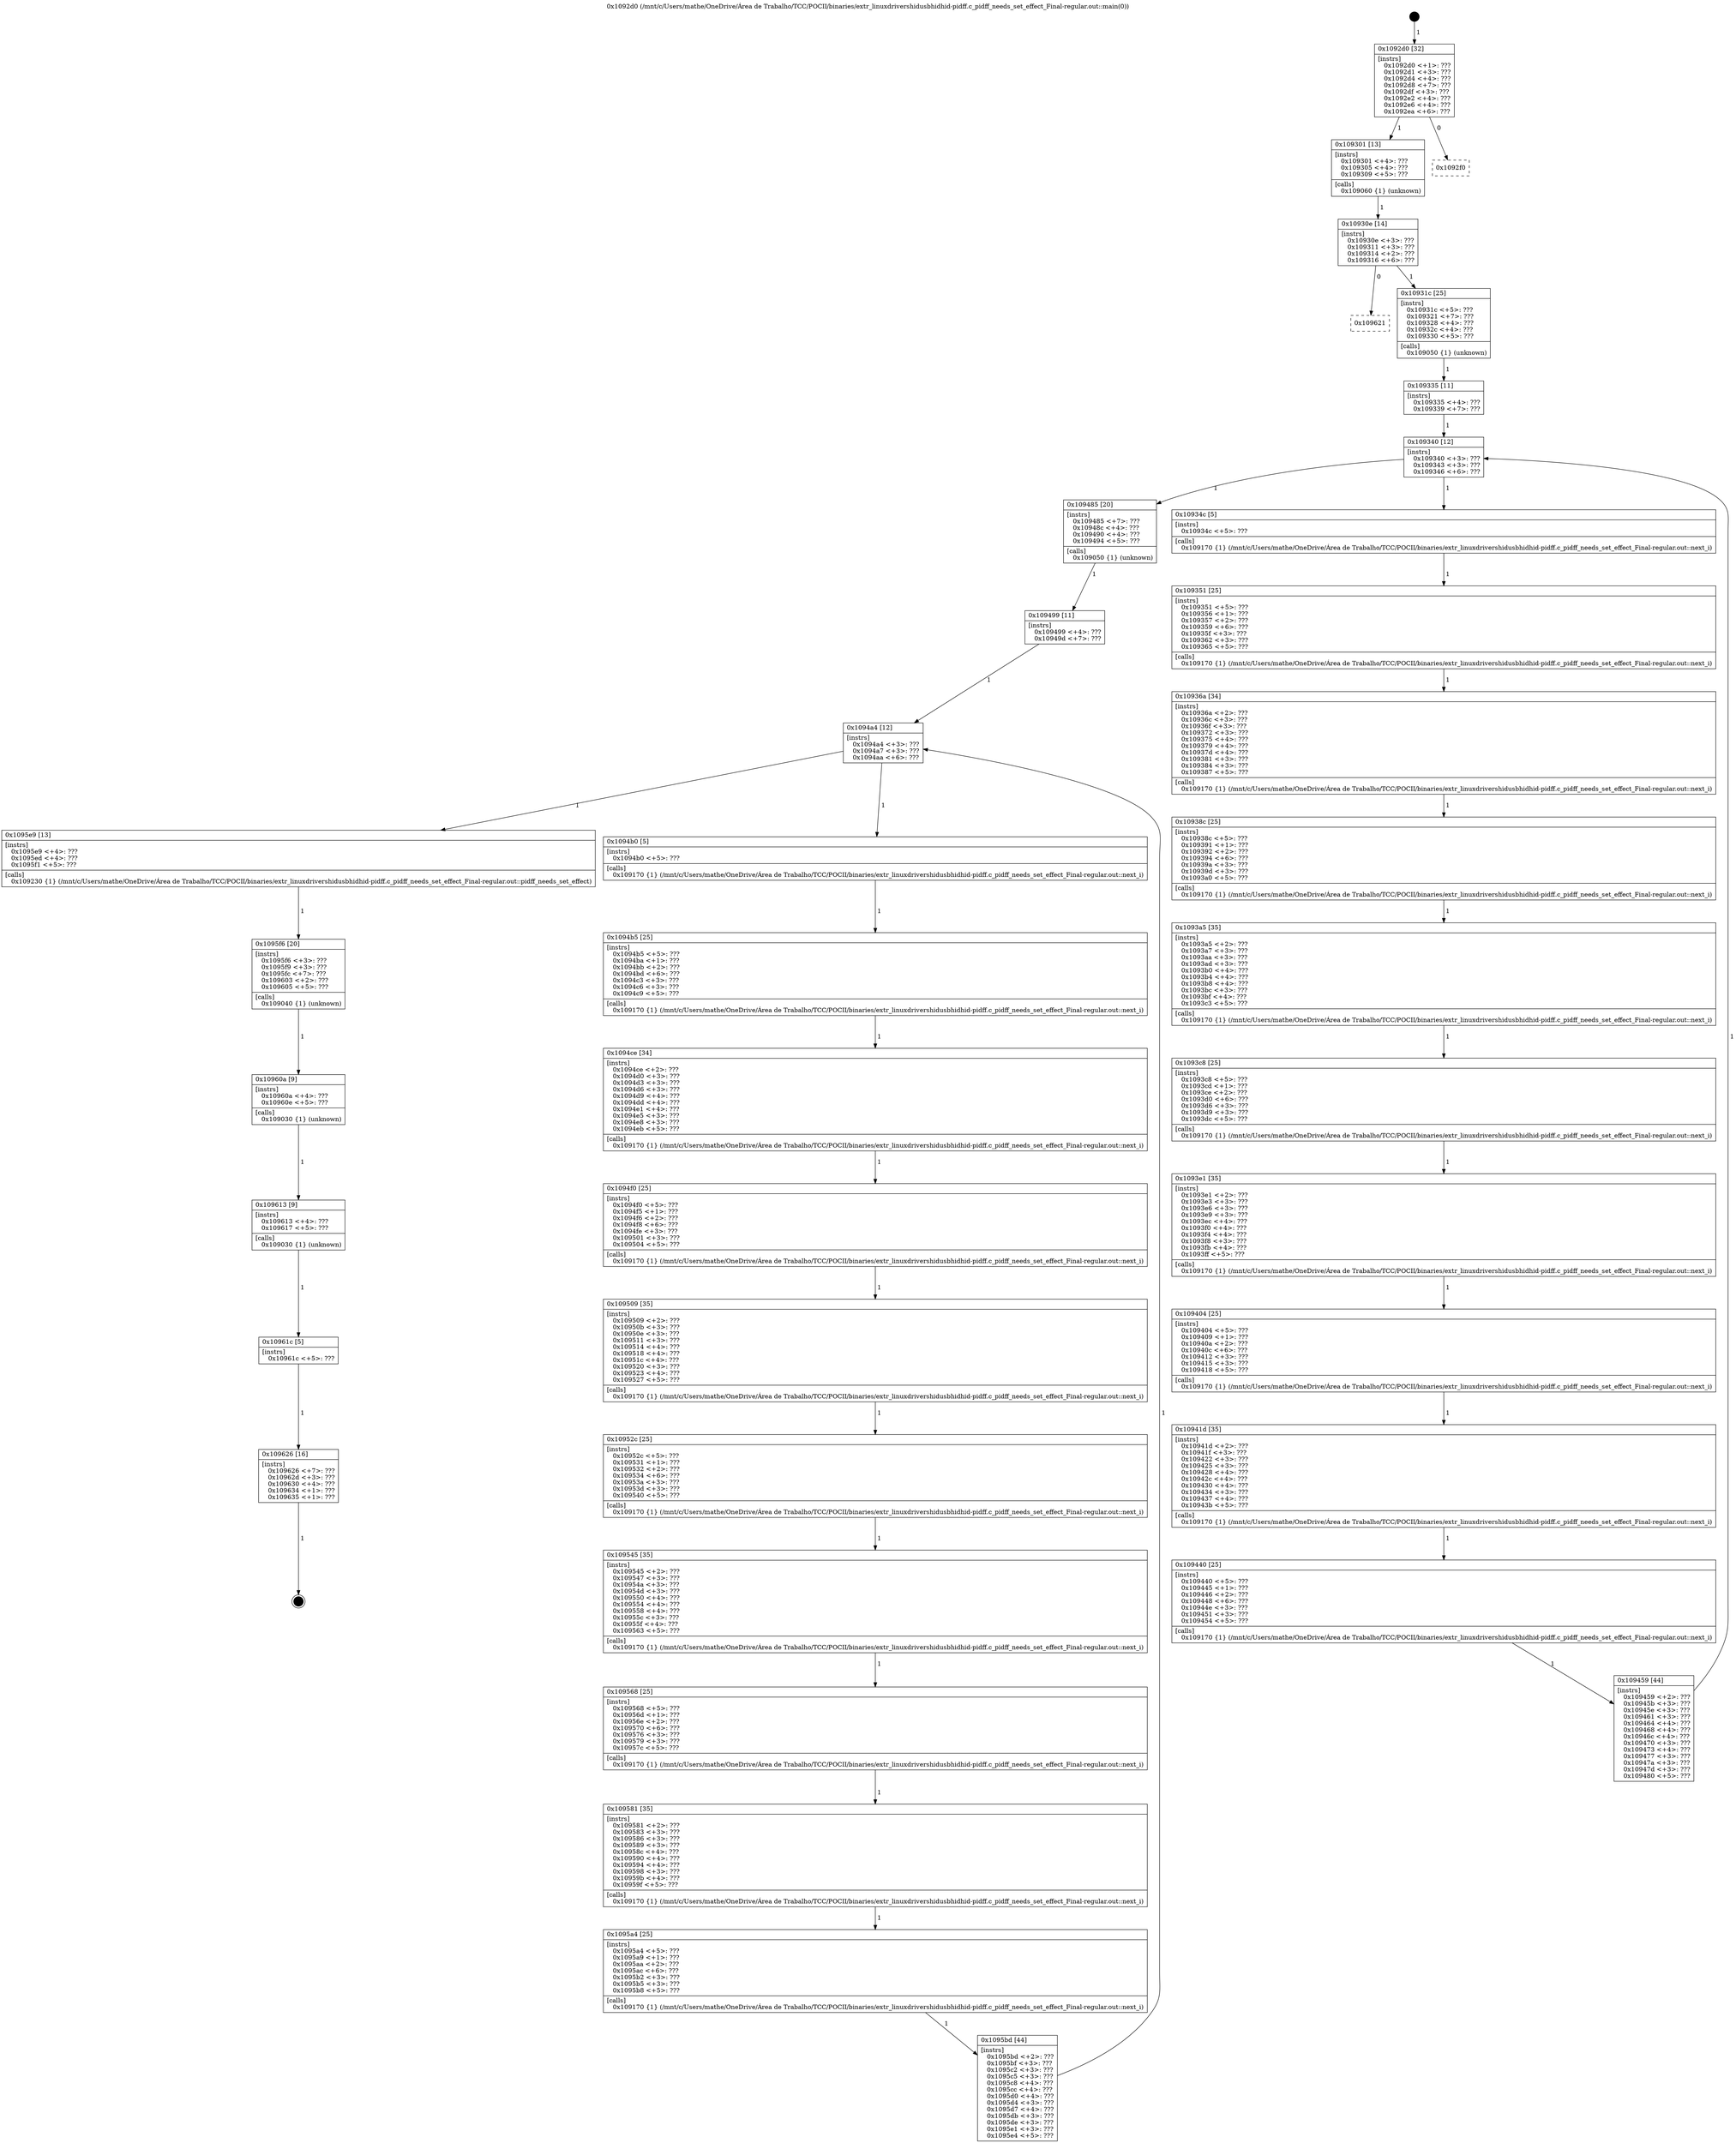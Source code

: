 digraph "0x1092d0" {
  label = "0x1092d0 (/mnt/c/Users/mathe/OneDrive/Área de Trabalho/TCC/POCII/binaries/extr_linuxdrivershidusbhidhid-pidff.c_pidff_needs_set_effect_Final-regular.out::main(0))"
  labelloc = "t"
  node[shape=record]

  Entry [label="",width=0.3,height=0.3,shape=circle,fillcolor=black,style=filled]
  "0x1092d0" [label="{
     0x1092d0 [32]\l
     | [instrs]\l
     &nbsp;&nbsp;0x1092d0 \<+1\>: ???\l
     &nbsp;&nbsp;0x1092d1 \<+3\>: ???\l
     &nbsp;&nbsp;0x1092d4 \<+4\>: ???\l
     &nbsp;&nbsp;0x1092d8 \<+7\>: ???\l
     &nbsp;&nbsp;0x1092df \<+3\>: ???\l
     &nbsp;&nbsp;0x1092e2 \<+4\>: ???\l
     &nbsp;&nbsp;0x1092e6 \<+4\>: ???\l
     &nbsp;&nbsp;0x1092ea \<+6\>: ???\l
  }"]
  "0x109301" [label="{
     0x109301 [13]\l
     | [instrs]\l
     &nbsp;&nbsp;0x109301 \<+4\>: ???\l
     &nbsp;&nbsp;0x109305 \<+4\>: ???\l
     &nbsp;&nbsp;0x109309 \<+5\>: ???\l
     | [calls]\l
     &nbsp;&nbsp;0x109060 \{1\} (unknown)\l
  }"]
  "0x1092f0" [label="{
     0x1092f0\l
  }", style=dashed]
  "0x10930e" [label="{
     0x10930e [14]\l
     | [instrs]\l
     &nbsp;&nbsp;0x10930e \<+3\>: ???\l
     &nbsp;&nbsp;0x109311 \<+3\>: ???\l
     &nbsp;&nbsp;0x109314 \<+2\>: ???\l
     &nbsp;&nbsp;0x109316 \<+6\>: ???\l
  }"]
  "0x109621" [label="{
     0x109621\l
  }", style=dashed]
  "0x10931c" [label="{
     0x10931c [25]\l
     | [instrs]\l
     &nbsp;&nbsp;0x10931c \<+5\>: ???\l
     &nbsp;&nbsp;0x109321 \<+7\>: ???\l
     &nbsp;&nbsp;0x109328 \<+4\>: ???\l
     &nbsp;&nbsp;0x10932c \<+4\>: ???\l
     &nbsp;&nbsp;0x109330 \<+5\>: ???\l
     | [calls]\l
     &nbsp;&nbsp;0x109050 \{1\} (unknown)\l
  }"]
  Exit [label="",width=0.3,height=0.3,shape=circle,fillcolor=black,style=filled,peripheries=2]
  "0x109340" [label="{
     0x109340 [12]\l
     | [instrs]\l
     &nbsp;&nbsp;0x109340 \<+3\>: ???\l
     &nbsp;&nbsp;0x109343 \<+3\>: ???\l
     &nbsp;&nbsp;0x109346 \<+6\>: ???\l
  }"]
  "0x109485" [label="{
     0x109485 [20]\l
     | [instrs]\l
     &nbsp;&nbsp;0x109485 \<+7\>: ???\l
     &nbsp;&nbsp;0x10948c \<+4\>: ???\l
     &nbsp;&nbsp;0x109490 \<+4\>: ???\l
     &nbsp;&nbsp;0x109494 \<+5\>: ???\l
     | [calls]\l
     &nbsp;&nbsp;0x109050 \{1\} (unknown)\l
  }"]
  "0x10934c" [label="{
     0x10934c [5]\l
     | [instrs]\l
     &nbsp;&nbsp;0x10934c \<+5\>: ???\l
     | [calls]\l
     &nbsp;&nbsp;0x109170 \{1\} (/mnt/c/Users/mathe/OneDrive/Área de Trabalho/TCC/POCII/binaries/extr_linuxdrivershidusbhidhid-pidff.c_pidff_needs_set_effect_Final-regular.out::next_i)\l
  }"]
  "0x109351" [label="{
     0x109351 [25]\l
     | [instrs]\l
     &nbsp;&nbsp;0x109351 \<+5\>: ???\l
     &nbsp;&nbsp;0x109356 \<+1\>: ???\l
     &nbsp;&nbsp;0x109357 \<+2\>: ???\l
     &nbsp;&nbsp;0x109359 \<+6\>: ???\l
     &nbsp;&nbsp;0x10935f \<+3\>: ???\l
     &nbsp;&nbsp;0x109362 \<+3\>: ???\l
     &nbsp;&nbsp;0x109365 \<+5\>: ???\l
     | [calls]\l
     &nbsp;&nbsp;0x109170 \{1\} (/mnt/c/Users/mathe/OneDrive/Área de Trabalho/TCC/POCII/binaries/extr_linuxdrivershidusbhidhid-pidff.c_pidff_needs_set_effect_Final-regular.out::next_i)\l
  }"]
  "0x10936a" [label="{
     0x10936a [34]\l
     | [instrs]\l
     &nbsp;&nbsp;0x10936a \<+2\>: ???\l
     &nbsp;&nbsp;0x10936c \<+3\>: ???\l
     &nbsp;&nbsp;0x10936f \<+3\>: ???\l
     &nbsp;&nbsp;0x109372 \<+3\>: ???\l
     &nbsp;&nbsp;0x109375 \<+4\>: ???\l
     &nbsp;&nbsp;0x109379 \<+4\>: ???\l
     &nbsp;&nbsp;0x10937d \<+4\>: ???\l
     &nbsp;&nbsp;0x109381 \<+3\>: ???\l
     &nbsp;&nbsp;0x109384 \<+3\>: ???\l
     &nbsp;&nbsp;0x109387 \<+5\>: ???\l
     | [calls]\l
     &nbsp;&nbsp;0x109170 \{1\} (/mnt/c/Users/mathe/OneDrive/Área de Trabalho/TCC/POCII/binaries/extr_linuxdrivershidusbhidhid-pidff.c_pidff_needs_set_effect_Final-regular.out::next_i)\l
  }"]
  "0x10938c" [label="{
     0x10938c [25]\l
     | [instrs]\l
     &nbsp;&nbsp;0x10938c \<+5\>: ???\l
     &nbsp;&nbsp;0x109391 \<+1\>: ???\l
     &nbsp;&nbsp;0x109392 \<+2\>: ???\l
     &nbsp;&nbsp;0x109394 \<+6\>: ???\l
     &nbsp;&nbsp;0x10939a \<+3\>: ???\l
     &nbsp;&nbsp;0x10939d \<+3\>: ???\l
     &nbsp;&nbsp;0x1093a0 \<+5\>: ???\l
     | [calls]\l
     &nbsp;&nbsp;0x109170 \{1\} (/mnt/c/Users/mathe/OneDrive/Área de Trabalho/TCC/POCII/binaries/extr_linuxdrivershidusbhidhid-pidff.c_pidff_needs_set_effect_Final-regular.out::next_i)\l
  }"]
  "0x1093a5" [label="{
     0x1093a5 [35]\l
     | [instrs]\l
     &nbsp;&nbsp;0x1093a5 \<+2\>: ???\l
     &nbsp;&nbsp;0x1093a7 \<+3\>: ???\l
     &nbsp;&nbsp;0x1093aa \<+3\>: ???\l
     &nbsp;&nbsp;0x1093ad \<+3\>: ???\l
     &nbsp;&nbsp;0x1093b0 \<+4\>: ???\l
     &nbsp;&nbsp;0x1093b4 \<+4\>: ???\l
     &nbsp;&nbsp;0x1093b8 \<+4\>: ???\l
     &nbsp;&nbsp;0x1093bc \<+3\>: ???\l
     &nbsp;&nbsp;0x1093bf \<+4\>: ???\l
     &nbsp;&nbsp;0x1093c3 \<+5\>: ???\l
     | [calls]\l
     &nbsp;&nbsp;0x109170 \{1\} (/mnt/c/Users/mathe/OneDrive/Área de Trabalho/TCC/POCII/binaries/extr_linuxdrivershidusbhidhid-pidff.c_pidff_needs_set_effect_Final-regular.out::next_i)\l
  }"]
  "0x1093c8" [label="{
     0x1093c8 [25]\l
     | [instrs]\l
     &nbsp;&nbsp;0x1093c8 \<+5\>: ???\l
     &nbsp;&nbsp;0x1093cd \<+1\>: ???\l
     &nbsp;&nbsp;0x1093ce \<+2\>: ???\l
     &nbsp;&nbsp;0x1093d0 \<+6\>: ???\l
     &nbsp;&nbsp;0x1093d6 \<+3\>: ???\l
     &nbsp;&nbsp;0x1093d9 \<+3\>: ???\l
     &nbsp;&nbsp;0x1093dc \<+5\>: ???\l
     | [calls]\l
     &nbsp;&nbsp;0x109170 \{1\} (/mnt/c/Users/mathe/OneDrive/Área de Trabalho/TCC/POCII/binaries/extr_linuxdrivershidusbhidhid-pidff.c_pidff_needs_set_effect_Final-regular.out::next_i)\l
  }"]
  "0x1093e1" [label="{
     0x1093e1 [35]\l
     | [instrs]\l
     &nbsp;&nbsp;0x1093e1 \<+2\>: ???\l
     &nbsp;&nbsp;0x1093e3 \<+3\>: ???\l
     &nbsp;&nbsp;0x1093e6 \<+3\>: ???\l
     &nbsp;&nbsp;0x1093e9 \<+3\>: ???\l
     &nbsp;&nbsp;0x1093ec \<+4\>: ???\l
     &nbsp;&nbsp;0x1093f0 \<+4\>: ???\l
     &nbsp;&nbsp;0x1093f4 \<+4\>: ???\l
     &nbsp;&nbsp;0x1093f8 \<+3\>: ???\l
     &nbsp;&nbsp;0x1093fb \<+4\>: ???\l
     &nbsp;&nbsp;0x1093ff \<+5\>: ???\l
     | [calls]\l
     &nbsp;&nbsp;0x109170 \{1\} (/mnt/c/Users/mathe/OneDrive/Área de Trabalho/TCC/POCII/binaries/extr_linuxdrivershidusbhidhid-pidff.c_pidff_needs_set_effect_Final-regular.out::next_i)\l
  }"]
  "0x109404" [label="{
     0x109404 [25]\l
     | [instrs]\l
     &nbsp;&nbsp;0x109404 \<+5\>: ???\l
     &nbsp;&nbsp;0x109409 \<+1\>: ???\l
     &nbsp;&nbsp;0x10940a \<+2\>: ???\l
     &nbsp;&nbsp;0x10940c \<+6\>: ???\l
     &nbsp;&nbsp;0x109412 \<+3\>: ???\l
     &nbsp;&nbsp;0x109415 \<+3\>: ???\l
     &nbsp;&nbsp;0x109418 \<+5\>: ???\l
     | [calls]\l
     &nbsp;&nbsp;0x109170 \{1\} (/mnt/c/Users/mathe/OneDrive/Área de Trabalho/TCC/POCII/binaries/extr_linuxdrivershidusbhidhid-pidff.c_pidff_needs_set_effect_Final-regular.out::next_i)\l
  }"]
  "0x10941d" [label="{
     0x10941d [35]\l
     | [instrs]\l
     &nbsp;&nbsp;0x10941d \<+2\>: ???\l
     &nbsp;&nbsp;0x10941f \<+3\>: ???\l
     &nbsp;&nbsp;0x109422 \<+3\>: ???\l
     &nbsp;&nbsp;0x109425 \<+3\>: ???\l
     &nbsp;&nbsp;0x109428 \<+4\>: ???\l
     &nbsp;&nbsp;0x10942c \<+4\>: ???\l
     &nbsp;&nbsp;0x109430 \<+4\>: ???\l
     &nbsp;&nbsp;0x109434 \<+3\>: ???\l
     &nbsp;&nbsp;0x109437 \<+4\>: ???\l
     &nbsp;&nbsp;0x10943b \<+5\>: ???\l
     | [calls]\l
     &nbsp;&nbsp;0x109170 \{1\} (/mnt/c/Users/mathe/OneDrive/Área de Trabalho/TCC/POCII/binaries/extr_linuxdrivershidusbhidhid-pidff.c_pidff_needs_set_effect_Final-regular.out::next_i)\l
  }"]
  "0x109440" [label="{
     0x109440 [25]\l
     | [instrs]\l
     &nbsp;&nbsp;0x109440 \<+5\>: ???\l
     &nbsp;&nbsp;0x109445 \<+1\>: ???\l
     &nbsp;&nbsp;0x109446 \<+2\>: ???\l
     &nbsp;&nbsp;0x109448 \<+6\>: ???\l
     &nbsp;&nbsp;0x10944e \<+3\>: ???\l
     &nbsp;&nbsp;0x109451 \<+3\>: ???\l
     &nbsp;&nbsp;0x109454 \<+5\>: ???\l
     | [calls]\l
     &nbsp;&nbsp;0x109170 \{1\} (/mnt/c/Users/mathe/OneDrive/Área de Trabalho/TCC/POCII/binaries/extr_linuxdrivershidusbhidhid-pidff.c_pidff_needs_set_effect_Final-regular.out::next_i)\l
  }"]
  "0x109459" [label="{
     0x109459 [44]\l
     | [instrs]\l
     &nbsp;&nbsp;0x109459 \<+2\>: ???\l
     &nbsp;&nbsp;0x10945b \<+3\>: ???\l
     &nbsp;&nbsp;0x10945e \<+3\>: ???\l
     &nbsp;&nbsp;0x109461 \<+3\>: ???\l
     &nbsp;&nbsp;0x109464 \<+4\>: ???\l
     &nbsp;&nbsp;0x109468 \<+4\>: ???\l
     &nbsp;&nbsp;0x10946c \<+4\>: ???\l
     &nbsp;&nbsp;0x109470 \<+3\>: ???\l
     &nbsp;&nbsp;0x109473 \<+4\>: ???\l
     &nbsp;&nbsp;0x109477 \<+3\>: ???\l
     &nbsp;&nbsp;0x10947a \<+3\>: ???\l
     &nbsp;&nbsp;0x10947d \<+3\>: ???\l
     &nbsp;&nbsp;0x109480 \<+5\>: ???\l
  }"]
  "0x109335" [label="{
     0x109335 [11]\l
     | [instrs]\l
     &nbsp;&nbsp;0x109335 \<+4\>: ???\l
     &nbsp;&nbsp;0x109339 \<+7\>: ???\l
  }"]
  "0x1094a4" [label="{
     0x1094a4 [12]\l
     | [instrs]\l
     &nbsp;&nbsp;0x1094a4 \<+3\>: ???\l
     &nbsp;&nbsp;0x1094a7 \<+3\>: ???\l
     &nbsp;&nbsp;0x1094aa \<+6\>: ???\l
  }"]
  "0x1095e9" [label="{
     0x1095e9 [13]\l
     | [instrs]\l
     &nbsp;&nbsp;0x1095e9 \<+4\>: ???\l
     &nbsp;&nbsp;0x1095ed \<+4\>: ???\l
     &nbsp;&nbsp;0x1095f1 \<+5\>: ???\l
     | [calls]\l
     &nbsp;&nbsp;0x109230 \{1\} (/mnt/c/Users/mathe/OneDrive/Área de Trabalho/TCC/POCII/binaries/extr_linuxdrivershidusbhidhid-pidff.c_pidff_needs_set_effect_Final-regular.out::pidff_needs_set_effect)\l
  }"]
  "0x1094b0" [label="{
     0x1094b0 [5]\l
     | [instrs]\l
     &nbsp;&nbsp;0x1094b0 \<+5\>: ???\l
     | [calls]\l
     &nbsp;&nbsp;0x109170 \{1\} (/mnt/c/Users/mathe/OneDrive/Área de Trabalho/TCC/POCII/binaries/extr_linuxdrivershidusbhidhid-pidff.c_pidff_needs_set_effect_Final-regular.out::next_i)\l
  }"]
  "0x1094b5" [label="{
     0x1094b5 [25]\l
     | [instrs]\l
     &nbsp;&nbsp;0x1094b5 \<+5\>: ???\l
     &nbsp;&nbsp;0x1094ba \<+1\>: ???\l
     &nbsp;&nbsp;0x1094bb \<+2\>: ???\l
     &nbsp;&nbsp;0x1094bd \<+6\>: ???\l
     &nbsp;&nbsp;0x1094c3 \<+3\>: ???\l
     &nbsp;&nbsp;0x1094c6 \<+3\>: ???\l
     &nbsp;&nbsp;0x1094c9 \<+5\>: ???\l
     | [calls]\l
     &nbsp;&nbsp;0x109170 \{1\} (/mnt/c/Users/mathe/OneDrive/Área de Trabalho/TCC/POCII/binaries/extr_linuxdrivershidusbhidhid-pidff.c_pidff_needs_set_effect_Final-regular.out::next_i)\l
  }"]
  "0x1094ce" [label="{
     0x1094ce [34]\l
     | [instrs]\l
     &nbsp;&nbsp;0x1094ce \<+2\>: ???\l
     &nbsp;&nbsp;0x1094d0 \<+3\>: ???\l
     &nbsp;&nbsp;0x1094d3 \<+3\>: ???\l
     &nbsp;&nbsp;0x1094d6 \<+3\>: ???\l
     &nbsp;&nbsp;0x1094d9 \<+4\>: ???\l
     &nbsp;&nbsp;0x1094dd \<+4\>: ???\l
     &nbsp;&nbsp;0x1094e1 \<+4\>: ???\l
     &nbsp;&nbsp;0x1094e5 \<+3\>: ???\l
     &nbsp;&nbsp;0x1094e8 \<+3\>: ???\l
     &nbsp;&nbsp;0x1094eb \<+5\>: ???\l
     | [calls]\l
     &nbsp;&nbsp;0x109170 \{1\} (/mnt/c/Users/mathe/OneDrive/Área de Trabalho/TCC/POCII/binaries/extr_linuxdrivershidusbhidhid-pidff.c_pidff_needs_set_effect_Final-regular.out::next_i)\l
  }"]
  "0x1094f0" [label="{
     0x1094f0 [25]\l
     | [instrs]\l
     &nbsp;&nbsp;0x1094f0 \<+5\>: ???\l
     &nbsp;&nbsp;0x1094f5 \<+1\>: ???\l
     &nbsp;&nbsp;0x1094f6 \<+2\>: ???\l
     &nbsp;&nbsp;0x1094f8 \<+6\>: ???\l
     &nbsp;&nbsp;0x1094fe \<+3\>: ???\l
     &nbsp;&nbsp;0x109501 \<+3\>: ???\l
     &nbsp;&nbsp;0x109504 \<+5\>: ???\l
     | [calls]\l
     &nbsp;&nbsp;0x109170 \{1\} (/mnt/c/Users/mathe/OneDrive/Área de Trabalho/TCC/POCII/binaries/extr_linuxdrivershidusbhidhid-pidff.c_pidff_needs_set_effect_Final-regular.out::next_i)\l
  }"]
  "0x109509" [label="{
     0x109509 [35]\l
     | [instrs]\l
     &nbsp;&nbsp;0x109509 \<+2\>: ???\l
     &nbsp;&nbsp;0x10950b \<+3\>: ???\l
     &nbsp;&nbsp;0x10950e \<+3\>: ???\l
     &nbsp;&nbsp;0x109511 \<+3\>: ???\l
     &nbsp;&nbsp;0x109514 \<+4\>: ???\l
     &nbsp;&nbsp;0x109518 \<+4\>: ???\l
     &nbsp;&nbsp;0x10951c \<+4\>: ???\l
     &nbsp;&nbsp;0x109520 \<+3\>: ???\l
     &nbsp;&nbsp;0x109523 \<+4\>: ???\l
     &nbsp;&nbsp;0x109527 \<+5\>: ???\l
     | [calls]\l
     &nbsp;&nbsp;0x109170 \{1\} (/mnt/c/Users/mathe/OneDrive/Área de Trabalho/TCC/POCII/binaries/extr_linuxdrivershidusbhidhid-pidff.c_pidff_needs_set_effect_Final-regular.out::next_i)\l
  }"]
  "0x10952c" [label="{
     0x10952c [25]\l
     | [instrs]\l
     &nbsp;&nbsp;0x10952c \<+5\>: ???\l
     &nbsp;&nbsp;0x109531 \<+1\>: ???\l
     &nbsp;&nbsp;0x109532 \<+2\>: ???\l
     &nbsp;&nbsp;0x109534 \<+6\>: ???\l
     &nbsp;&nbsp;0x10953a \<+3\>: ???\l
     &nbsp;&nbsp;0x10953d \<+3\>: ???\l
     &nbsp;&nbsp;0x109540 \<+5\>: ???\l
     | [calls]\l
     &nbsp;&nbsp;0x109170 \{1\} (/mnt/c/Users/mathe/OneDrive/Área de Trabalho/TCC/POCII/binaries/extr_linuxdrivershidusbhidhid-pidff.c_pidff_needs_set_effect_Final-regular.out::next_i)\l
  }"]
  "0x109545" [label="{
     0x109545 [35]\l
     | [instrs]\l
     &nbsp;&nbsp;0x109545 \<+2\>: ???\l
     &nbsp;&nbsp;0x109547 \<+3\>: ???\l
     &nbsp;&nbsp;0x10954a \<+3\>: ???\l
     &nbsp;&nbsp;0x10954d \<+3\>: ???\l
     &nbsp;&nbsp;0x109550 \<+4\>: ???\l
     &nbsp;&nbsp;0x109554 \<+4\>: ???\l
     &nbsp;&nbsp;0x109558 \<+4\>: ???\l
     &nbsp;&nbsp;0x10955c \<+3\>: ???\l
     &nbsp;&nbsp;0x10955f \<+4\>: ???\l
     &nbsp;&nbsp;0x109563 \<+5\>: ???\l
     | [calls]\l
     &nbsp;&nbsp;0x109170 \{1\} (/mnt/c/Users/mathe/OneDrive/Área de Trabalho/TCC/POCII/binaries/extr_linuxdrivershidusbhidhid-pidff.c_pidff_needs_set_effect_Final-regular.out::next_i)\l
  }"]
  "0x109568" [label="{
     0x109568 [25]\l
     | [instrs]\l
     &nbsp;&nbsp;0x109568 \<+5\>: ???\l
     &nbsp;&nbsp;0x10956d \<+1\>: ???\l
     &nbsp;&nbsp;0x10956e \<+2\>: ???\l
     &nbsp;&nbsp;0x109570 \<+6\>: ???\l
     &nbsp;&nbsp;0x109576 \<+3\>: ???\l
     &nbsp;&nbsp;0x109579 \<+3\>: ???\l
     &nbsp;&nbsp;0x10957c \<+5\>: ???\l
     | [calls]\l
     &nbsp;&nbsp;0x109170 \{1\} (/mnt/c/Users/mathe/OneDrive/Área de Trabalho/TCC/POCII/binaries/extr_linuxdrivershidusbhidhid-pidff.c_pidff_needs_set_effect_Final-regular.out::next_i)\l
  }"]
  "0x109581" [label="{
     0x109581 [35]\l
     | [instrs]\l
     &nbsp;&nbsp;0x109581 \<+2\>: ???\l
     &nbsp;&nbsp;0x109583 \<+3\>: ???\l
     &nbsp;&nbsp;0x109586 \<+3\>: ???\l
     &nbsp;&nbsp;0x109589 \<+3\>: ???\l
     &nbsp;&nbsp;0x10958c \<+4\>: ???\l
     &nbsp;&nbsp;0x109590 \<+4\>: ???\l
     &nbsp;&nbsp;0x109594 \<+4\>: ???\l
     &nbsp;&nbsp;0x109598 \<+3\>: ???\l
     &nbsp;&nbsp;0x10959b \<+4\>: ???\l
     &nbsp;&nbsp;0x10959f \<+5\>: ???\l
     | [calls]\l
     &nbsp;&nbsp;0x109170 \{1\} (/mnt/c/Users/mathe/OneDrive/Área de Trabalho/TCC/POCII/binaries/extr_linuxdrivershidusbhidhid-pidff.c_pidff_needs_set_effect_Final-regular.out::next_i)\l
  }"]
  "0x1095a4" [label="{
     0x1095a4 [25]\l
     | [instrs]\l
     &nbsp;&nbsp;0x1095a4 \<+5\>: ???\l
     &nbsp;&nbsp;0x1095a9 \<+1\>: ???\l
     &nbsp;&nbsp;0x1095aa \<+2\>: ???\l
     &nbsp;&nbsp;0x1095ac \<+6\>: ???\l
     &nbsp;&nbsp;0x1095b2 \<+3\>: ???\l
     &nbsp;&nbsp;0x1095b5 \<+3\>: ???\l
     &nbsp;&nbsp;0x1095b8 \<+5\>: ???\l
     | [calls]\l
     &nbsp;&nbsp;0x109170 \{1\} (/mnt/c/Users/mathe/OneDrive/Área de Trabalho/TCC/POCII/binaries/extr_linuxdrivershidusbhidhid-pidff.c_pidff_needs_set_effect_Final-regular.out::next_i)\l
  }"]
  "0x1095bd" [label="{
     0x1095bd [44]\l
     | [instrs]\l
     &nbsp;&nbsp;0x1095bd \<+2\>: ???\l
     &nbsp;&nbsp;0x1095bf \<+3\>: ???\l
     &nbsp;&nbsp;0x1095c2 \<+3\>: ???\l
     &nbsp;&nbsp;0x1095c5 \<+3\>: ???\l
     &nbsp;&nbsp;0x1095c8 \<+4\>: ???\l
     &nbsp;&nbsp;0x1095cc \<+4\>: ???\l
     &nbsp;&nbsp;0x1095d0 \<+4\>: ???\l
     &nbsp;&nbsp;0x1095d4 \<+3\>: ???\l
     &nbsp;&nbsp;0x1095d7 \<+4\>: ???\l
     &nbsp;&nbsp;0x1095db \<+3\>: ???\l
     &nbsp;&nbsp;0x1095de \<+3\>: ???\l
     &nbsp;&nbsp;0x1095e1 \<+3\>: ???\l
     &nbsp;&nbsp;0x1095e4 \<+5\>: ???\l
  }"]
  "0x109499" [label="{
     0x109499 [11]\l
     | [instrs]\l
     &nbsp;&nbsp;0x109499 \<+4\>: ???\l
     &nbsp;&nbsp;0x10949d \<+7\>: ???\l
  }"]
  "0x1095f6" [label="{
     0x1095f6 [20]\l
     | [instrs]\l
     &nbsp;&nbsp;0x1095f6 \<+3\>: ???\l
     &nbsp;&nbsp;0x1095f9 \<+3\>: ???\l
     &nbsp;&nbsp;0x1095fc \<+7\>: ???\l
     &nbsp;&nbsp;0x109603 \<+2\>: ???\l
     &nbsp;&nbsp;0x109605 \<+5\>: ???\l
     | [calls]\l
     &nbsp;&nbsp;0x109040 \{1\} (unknown)\l
  }"]
  "0x10960a" [label="{
     0x10960a [9]\l
     | [instrs]\l
     &nbsp;&nbsp;0x10960a \<+4\>: ???\l
     &nbsp;&nbsp;0x10960e \<+5\>: ???\l
     | [calls]\l
     &nbsp;&nbsp;0x109030 \{1\} (unknown)\l
  }"]
  "0x109613" [label="{
     0x109613 [9]\l
     | [instrs]\l
     &nbsp;&nbsp;0x109613 \<+4\>: ???\l
     &nbsp;&nbsp;0x109617 \<+5\>: ???\l
     | [calls]\l
     &nbsp;&nbsp;0x109030 \{1\} (unknown)\l
  }"]
  "0x10961c" [label="{
     0x10961c [5]\l
     | [instrs]\l
     &nbsp;&nbsp;0x10961c \<+5\>: ???\l
  }"]
  "0x109626" [label="{
     0x109626 [16]\l
     | [instrs]\l
     &nbsp;&nbsp;0x109626 \<+7\>: ???\l
     &nbsp;&nbsp;0x10962d \<+3\>: ???\l
     &nbsp;&nbsp;0x109630 \<+4\>: ???\l
     &nbsp;&nbsp;0x109634 \<+1\>: ???\l
     &nbsp;&nbsp;0x109635 \<+1\>: ???\l
  }"]
  Entry -> "0x1092d0" [label=" 1"]
  "0x1092d0" -> "0x109301" [label=" 1"]
  "0x1092d0" -> "0x1092f0" [label=" 0"]
  "0x109301" -> "0x10930e" [label=" 1"]
  "0x10930e" -> "0x109621" [label=" 0"]
  "0x10930e" -> "0x10931c" [label=" 1"]
  "0x109626" -> Exit [label=" 1"]
  "0x10931c" -> "0x109335" [label=" 1"]
  "0x109340" -> "0x109485" [label=" 1"]
  "0x109340" -> "0x10934c" [label=" 1"]
  "0x10934c" -> "0x109351" [label=" 1"]
  "0x109351" -> "0x10936a" [label=" 1"]
  "0x10936a" -> "0x10938c" [label=" 1"]
  "0x10938c" -> "0x1093a5" [label=" 1"]
  "0x1093a5" -> "0x1093c8" [label=" 1"]
  "0x1093c8" -> "0x1093e1" [label=" 1"]
  "0x1093e1" -> "0x109404" [label=" 1"]
  "0x109404" -> "0x10941d" [label=" 1"]
  "0x10941d" -> "0x109440" [label=" 1"]
  "0x109440" -> "0x109459" [label=" 1"]
  "0x109335" -> "0x109340" [label=" 1"]
  "0x109459" -> "0x109340" [label=" 1"]
  "0x109485" -> "0x109499" [label=" 1"]
  "0x1094a4" -> "0x1095e9" [label=" 1"]
  "0x1094a4" -> "0x1094b0" [label=" 1"]
  "0x1094b0" -> "0x1094b5" [label=" 1"]
  "0x1094b5" -> "0x1094ce" [label=" 1"]
  "0x1094ce" -> "0x1094f0" [label=" 1"]
  "0x1094f0" -> "0x109509" [label=" 1"]
  "0x109509" -> "0x10952c" [label=" 1"]
  "0x10952c" -> "0x109545" [label=" 1"]
  "0x109545" -> "0x109568" [label=" 1"]
  "0x109568" -> "0x109581" [label=" 1"]
  "0x109581" -> "0x1095a4" [label=" 1"]
  "0x1095a4" -> "0x1095bd" [label=" 1"]
  "0x109499" -> "0x1094a4" [label=" 1"]
  "0x1095bd" -> "0x1094a4" [label=" 1"]
  "0x1095e9" -> "0x1095f6" [label=" 1"]
  "0x1095f6" -> "0x10960a" [label=" 1"]
  "0x10960a" -> "0x109613" [label=" 1"]
  "0x109613" -> "0x10961c" [label=" 1"]
  "0x10961c" -> "0x109626" [label=" 1"]
}
